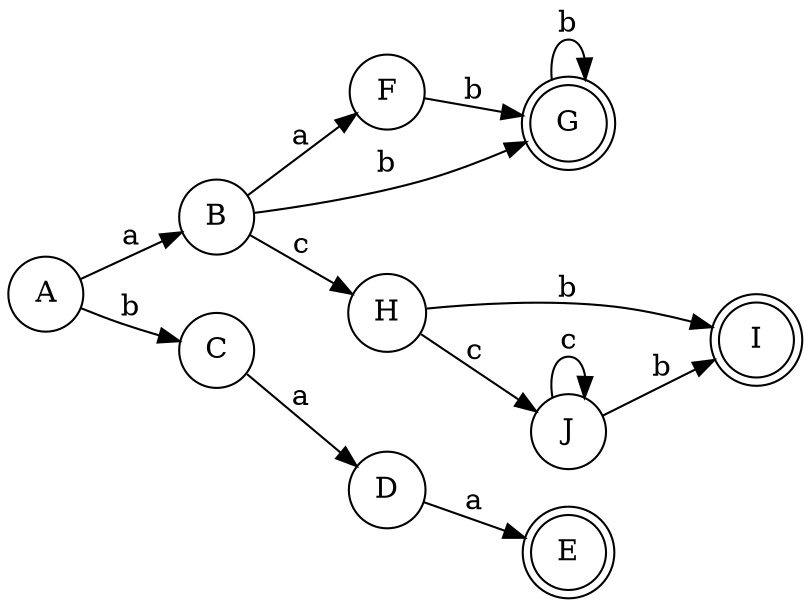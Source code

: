 // resultado
digraph AFD {
	graph [rankdir=LR]
	2806201459872 [label=A shape=circle]
	2806201462080 [label=B shape=circle]
	2806201459728 [label=C shape=circle]
	2806201458720 [label=D shape=circle]
	2806201460736 [label=E shape=doublecircle]
	2806201456752 [label=F shape=circle]
	2806201457136 [label=G shape=doublecircle]
	2806201456128 [label=H shape=circle]
	2806201457232 [label=I shape=doublecircle]
	2806201458960 [label=J shape=circle]
	2806201459872 -> 2806201462080 [label=a]
	2806201459872 -> 2806201459728 [label=b]
	2806201462080 -> 2806201456752 [label=a]
	2806201462080 -> 2806201457136 [label=b]
	2806201462080 -> 2806201456128 [label=c]
	2806201459728 -> 2806201458720 [label=a]
	2806201458720 -> 2806201460736 [label=a]
	2806201456752 -> 2806201457136 [label=b]
	2806201457136 -> 2806201457136 [label=b]
	2806201456128 -> 2806201457232 [label=b]
	2806201456128 -> 2806201458960 [label=c]
	2806201458960 -> 2806201457232 [label=b]
	2806201458960 -> 2806201458960 [label=c]
}

